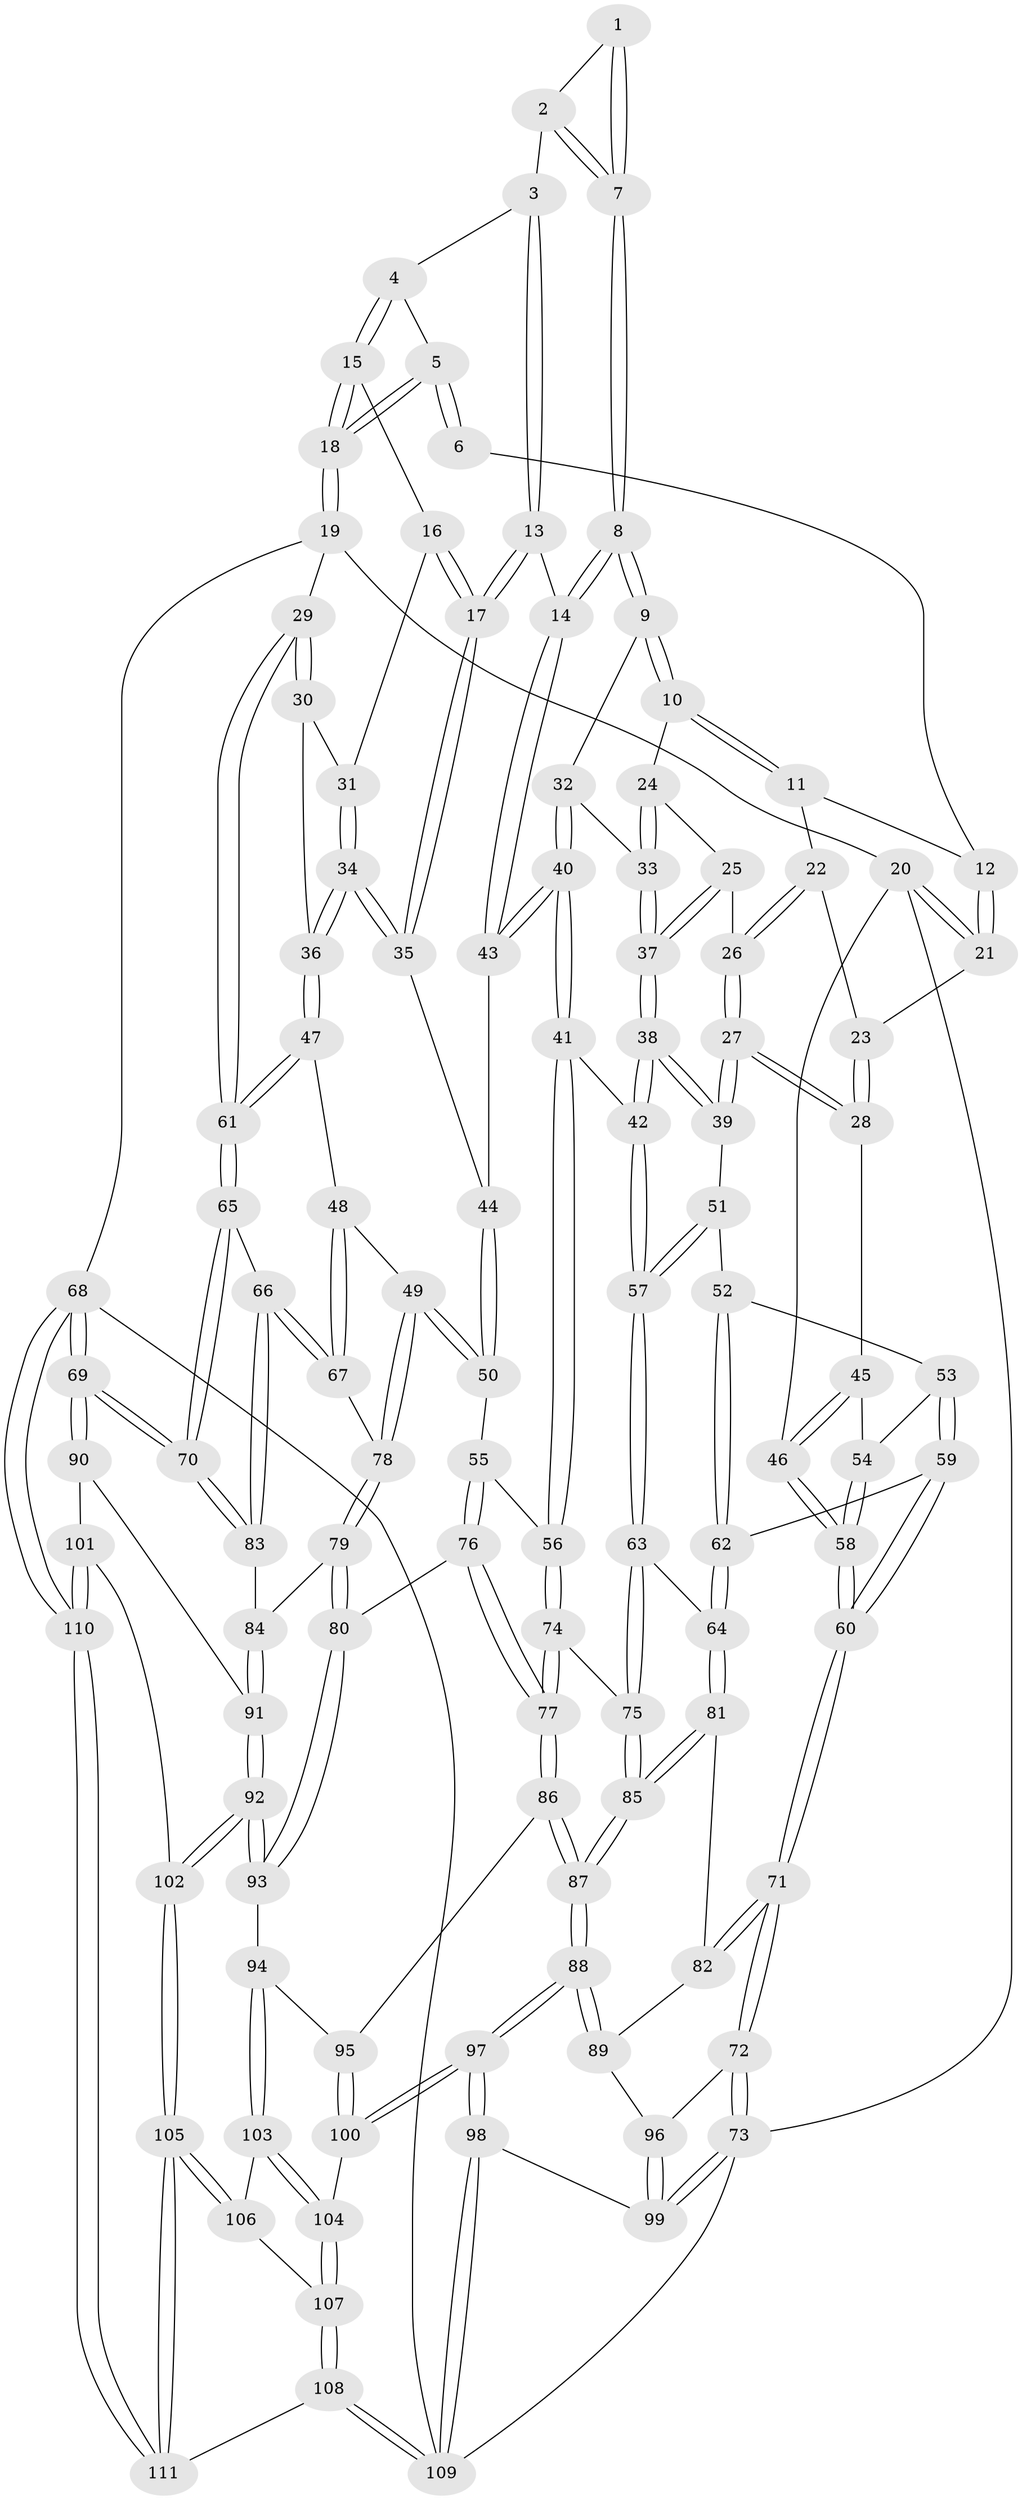 // coarse degree distribution, {3: 0.1323529411764706, 5: 0.29411764705882354, 4: 0.45588235294117646, 6: 0.10294117647058823, 7: 0.014705882352941176}
// Generated by graph-tools (version 1.1) at 2025/52/02/27/25 19:52:41]
// undirected, 111 vertices, 274 edges
graph export_dot {
graph [start="1"]
  node [color=gray90,style=filled];
  1 [pos="+0.6644499675441452+0"];
  2 [pos="+0.7314893216385953+0.03463351965963033"];
  3 [pos="+0.7640232059900304+0.04533865580686606"];
  4 [pos="+0.7921835228182454+0.027844876254687283"];
  5 [pos="+1+0"];
  6 [pos="+0.643373325150038+0"];
  7 [pos="+0.6667528310413221+0.06806190214437671"];
  8 [pos="+0.6403507795852159+0.1439344942691846"];
  9 [pos="+0.5967560380743402+0.1233482501167372"];
  10 [pos="+0.46248237519431523+0.011009707216389358"];
  11 [pos="+0.4293328273788705+0"];
  12 [pos="+0.42703330627593766+0"];
  13 [pos="+0.7212633323704867+0.17070115889035045"];
  14 [pos="+0.6549115232177768+0.16217412283851174"];
  15 [pos="+0.8190156576836897+0.11228134151528864"];
  16 [pos="+0.8158036705876205+0.12337742233257805"];
  17 [pos="+0.7380088707176895+0.1782944057285241"];
  18 [pos="+1+0"];
  19 [pos="+1+0"];
  20 [pos="+0+0"];
  21 [pos="+0+0"];
  22 [pos="+0.2689199812370945+0.08036222015556828"];
  23 [pos="+0.18904052435688082+0.08552886600950543"];
  24 [pos="+0.452143128992893+0.03493130209330374"];
  25 [pos="+0.36183316069605187+0.1564903134175403"];
  26 [pos="+0.31489444526984917+0.16196625175967672"];
  27 [pos="+0.20904754174471224+0.2440370423805186"];
  28 [pos="+0.19812947197554917+0.23749233183316018"];
  29 [pos="+1+0"];
  30 [pos="+0.9490199073006581+0.10343053947862545"];
  31 [pos="+0.8788094818670775+0.14192487774557383"];
  32 [pos="+0.49382591061551595+0.2146598204841619"];
  33 [pos="+0.4789610762963927+0.2097984700508384"];
  34 [pos="+0.8559244155963519+0.2773296692917241"];
  35 [pos="+0.7927299298319398+0.25056267917552244"];
  36 [pos="+0.8688343487105176+0.28740407430335346"];
  37 [pos="+0.4061909526346842+0.24318633095222164"];
  38 [pos="+0.3909470344036576+0.3311442738539956"];
  39 [pos="+0.2138117453487641+0.2538406893461"];
  40 [pos="+0.5764489391493011+0.317209052204671"];
  41 [pos="+0.5639094315776702+0.37302452405479813"];
  42 [pos="+0.4026965844228272+0.3548713093224488"];
  43 [pos="+0.6038356024585253+0.275479324310637"];
  44 [pos="+0.743227071337921+0.3017143841397969"];
  45 [pos="+0.0909202382500481+0.23250454466423967"];
  46 [pos="+0+0"];
  47 [pos="+0.8798591479026814+0.2983264713217305"];
  48 [pos="+0.8758036776111535+0.3115177350988351"];
  49 [pos="+0.7085241470446871+0.4350085311255237"];
  50 [pos="+0.6821174912989769+0.41730453712738097"];
  51 [pos="+0.21044858020844828+0.28092017267851577"];
  52 [pos="+0.2011604695005413+0.3285828795219356"];
  53 [pos="+0.09052447579751079+0.36108501237080665"];
  54 [pos="+0.06083233797579837+0.32375701459016587"];
  55 [pos="+0.6346197550289536+0.4083058790885531"];
  56 [pos="+0.5639311531055616+0.3730570675613235"];
  57 [pos="+0.3454144006596566+0.44522280534056907"];
  58 [pos="+0+0.4718784417085152"];
  59 [pos="+0.1101750004166659+0.4216975452394226"];
  60 [pos="+0+0.5122660391393984"];
  61 [pos="+1+0.27056306684794074"];
  62 [pos="+0.2006062372424229+0.45655940464308703"];
  63 [pos="+0.3437948096732126+0.44818196962598816"];
  64 [pos="+0.21249058864637854+0.47553656684900103"];
  65 [pos="+1+0.3911478073979736"];
  66 [pos="+0.881701415560774+0.47833730556019655"];
  67 [pos="+0.8782529646669427+0.474133615705629"];
  68 [pos="+1+1"];
  69 [pos="+1+0.9214222120878263"];
  70 [pos="+1+0.6453145054128765"];
  71 [pos="+0+0.5908639655304188"];
  72 [pos="+0+0.6125475569137485"];
  73 [pos="+0+0.9682002087670861"];
  74 [pos="+0.4968544770978456+0.5545695026328822"];
  75 [pos="+0.41071366498814316+0.5567814719824967"];
  76 [pos="+0.599982509087258+0.652886174860353"];
  77 [pos="+0.5977212453998679+0.6537944502641816"];
  78 [pos="+0.7229053469445379+0.4541487162257779"];
  79 [pos="+0.7211991410164632+0.6272846946002464"];
  80 [pos="+0.709259607652717+0.6361447242153727"];
  81 [pos="+0.19142341765314635+0.5377416585101795"];
  82 [pos="+0.08376544475937313+0.6049682533430245"];
  83 [pos="+0.8883004978854816+0.6126128310531086"];
  84 [pos="+0.8757004281781493+0.6228768646830058"];
  85 [pos="+0.3300749934890652+0.6875400070758271"];
  86 [pos="+0.5514590306157238+0.7453755455645663"];
  87 [pos="+0.33509742258618175+0.8080267470227763"];
  88 [pos="+0.3317332959103431+0.8129805478072252"];
  89 [pos="+0.17749289335591137+0.7630027468822429"];
  90 [pos="+0.9428370653585889+0.8142209745811335"];
  91 [pos="+0.8787290329860528+0.7928030048974286"];
  92 [pos="+0.7998216160701633+0.8381970170249882"];
  93 [pos="+0.7687991301934701+0.8236029482329087"];
  94 [pos="+0.6637029526671177+0.8420990452339336"];
  95 [pos="+0.5944587431215798+0.8040013827355295"];
  96 [pos="+0.07773817154807561+0.807398587455859"];
  97 [pos="+0.3291954369754655+0.869589025029325"];
  98 [pos="+0.27097983831039807+1"];
  99 [pos="+0.051200622169884434+0.9094516090550453"];
  100 [pos="+0.5544740497651218+0.9312225722126939"];
  101 [pos="+0.8781457500404606+0.9575750823381095"];
  102 [pos="+0.8054220934789549+0.9054309135533638"];
  103 [pos="+0.6622085179905213+0.8706297915381451"];
  104 [pos="+0.568346881439143+0.9566774117496749"];
  105 [pos="+0.7245738038121412+1"];
  106 [pos="+0.6700569340306726+0.9304743148611108"];
  107 [pos="+0.5693901769197781+0.9598411673671695"];
  108 [pos="+0.5674336829017472+1"];
  109 [pos="+0.2813728855942007+1"];
  110 [pos="+1+1"];
  111 [pos="+0.6870003710224913+1"];
  1 -- 2;
  1 -- 7;
  1 -- 7;
  2 -- 3;
  2 -- 7;
  2 -- 7;
  3 -- 4;
  3 -- 13;
  3 -- 13;
  4 -- 5;
  4 -- 15;
  4 -- 15;
  5 -- 6;
  5 -- 6;
  5 -- 18;
  5 -- 18;
  6 -- 12;
  7 -- 8;
  7 -- 8;
  8 -- 9;
  8 -- 9;
  8 -- 14;
  8 -- 14;
  9 -- 10;
  9 -- 10;
  9 -- 32;
  10 -- 11;
  10 -- 11;
  10 -- 24;
  11 -- 12;
  11 -- 22;
  12 -- 21;
  12 -- 21;
  13 -- 14;
  13 -- 17;
  13 -- 17;
  14 -- 43;
  14 -- 43;
  15 -- 16;
  15 -- 18;
  15 -- 18;
  16 -- 17;
  16 -- 17;
  16 -- 31;
  17 -- 35;
  17 -- 35;
  18 -- 19;
  18 -- 19;
  19 -- 20;
  19 -- 29;
  19 -- 68;
  20 -- 21;
  20 -- 21;
  20 -- 46;
  20 -- 73;
  21 -- 23;
  22 -- 23;
  22 -- 26;
  22 -- 26;
  23 -- 28;
  23 -- 28;
  24 -- 25;
  24 -- 33;
  24 -- 33;
  25 -- 26;
  25 -- 37;
  25 -- 37;
  26 -- 27;
  26 -- 27;
  27 -- 28;
  27 -- 28;
  27 -- 39;
  27 -- 39;
  28 -- 45;
  29 -- 30;
  29 -- 30;
  29 -- 61;
  29 -- 61;
  30 -- 31;
  30 -- 36;
  31 -- 34;
  31 -- 34;
  32 -- 33;
  32 -- 40;
  32 -- 40;
  33 -- 37;
  33 -- 37;
  34 -- 35;
  34 -- 35;
  34 -- 36;
  34 -- 36;
  35 -- 44;
  36 -- 47;
  36 -- 47;
  37 -- 38;
  37 -- 38;
  38 -- 39;
  38 -- 39;
  38 -- 42;
  38 -- 42;
  39 -- 51;
  40 -- 41;
  40 -- 41;
  40 -- 43;
  40 -- 43;
  41 -- 42;
  41 -- 56;
  41 -- 56;
  42 -- 57;
  42 -- 57;
  43 -- 44;
  44 -- 50;
  44 -- 50;
  45 -- 46;
  45 -- 46;
  45 -- 54;
  46 -- 58;
  46 -- 58;
  47 -- 48;
  47 -- 61;
  47 -- 61;
  48 -- 49;
  48 -- 67;
  48 -- 67;
  49 -- 50;
  49 -- 50;
  49 -- 78;
  49 -- 78;
  50 -- 55;
  51 -- 52;
  51 -- 57;
  51 -- 57;
  52 -- 53;
  52 -- 62;
  52 -- 62;
  53 -- 54;
  53 -- 59;
  53 -- 59;
  54 -- 58;
  54 -- 58;
  55 -- 56;
  55 -- 76;
  55 -- 76;
  56 -- 74;
  56 -- 74;
  57 -- 63;
  57 -- 63;
  58 -- 60;
  58 -- 60;
  59 -- 60;
  59 -- 60;
  59 -- 62;
  60 -- 71;
  60 -- 71;
  61 -- 65;
  61 -- 65;
  62 -- 64;
  62 -- 64;
  63 -- 64;
  63 -- 75;
  63 -- 75;
  64 -- 81;
  64 -- 81;
  65 -- 66;
  65 -- 70;
  65 -- 70;
  66 -- 67;
  66 -- 67;
  66 -- 83;
  66 -- 83;
  67 -- 78;
  68 -- 69;
  68 -- 69;
  68 -- 110;
  68 -- 110;
  68 -- 109;
  69 -- 70;
  69 -- 70;
  69 -- 90;
  69 -- 90;
  70 -- 83;
  70 -- 83;
  71 -- 72;
  71 -- 72;
  71 -- 82;
  71 -- 82;
  72 -- 73;
  72 -- 73;
  72 -- 96;
  73 -- 99;
  73 -- 99;
  73 -- 109;
  74 -- 75;
  74 -- 77;
  74 -- 77;
  75 -- 85;
  75 -- 85;
  76 -- 77;
  76 -- 77;
  76 -- 80;
  77 -- 86;
  77 -- 86;
  78 -- 79;
  78 -- 79;
  79 -- 80;
  79 -- 80;
  79 -- 84;
  80 -- 93;
  80 -- 93;
  81 -- 82;
  81 -- 85;
  81 -- 85;
  82 -- 89;
  83 -- 84;
  84 -- 91;
  84 -- 91;
  85 -- 87;
  85 -- 87;
  86 -- 87;
  86 -- 87;
  86 -- 95;
  87 -- 88;
  87 -- 88;
  88 -- 89;
  88 -- 89;
  88 -- 97;
  88 -- 97;
  89 -- 96;
  90 -- 91;
  90 -- 101;
  91 -- 92;
  91 -- 92;
  92 -- 93;
  92 -- 93;
  92 -- 102;
  92 -- 102;
  93 -- 94;
  94 -- 95;
  94 -- 103;
  94 -- 103;
  95 -- 100;
  95 -- 100;
  96 -- 99;
  96 -- 99;
  97 -- 98;
  97 -- 98;
  97 -- 100;
  97 -- 100;
  98 -- 99;
  98 -- 109;
  98 -- 109;
  100 -- 104;
  101 -- 102;
  101 -- 110;
  101 -- 110;
  102 -- 105;
  102 -- 105;
  103 -- 104;
  103 -- 104;
  103 -- 106;
  104 -- 107;
  104 -- 107;
  105 -- 106;
  105 -- 106;
  105 -- 111;
  105 -- 111;
  106 -- 107;
  107 -- 108;
  107 -- 108;
  108 -- 109;
  108 -- 109;
  108 -- 111;
  110 -- 111;
  110 -- 111;
}
